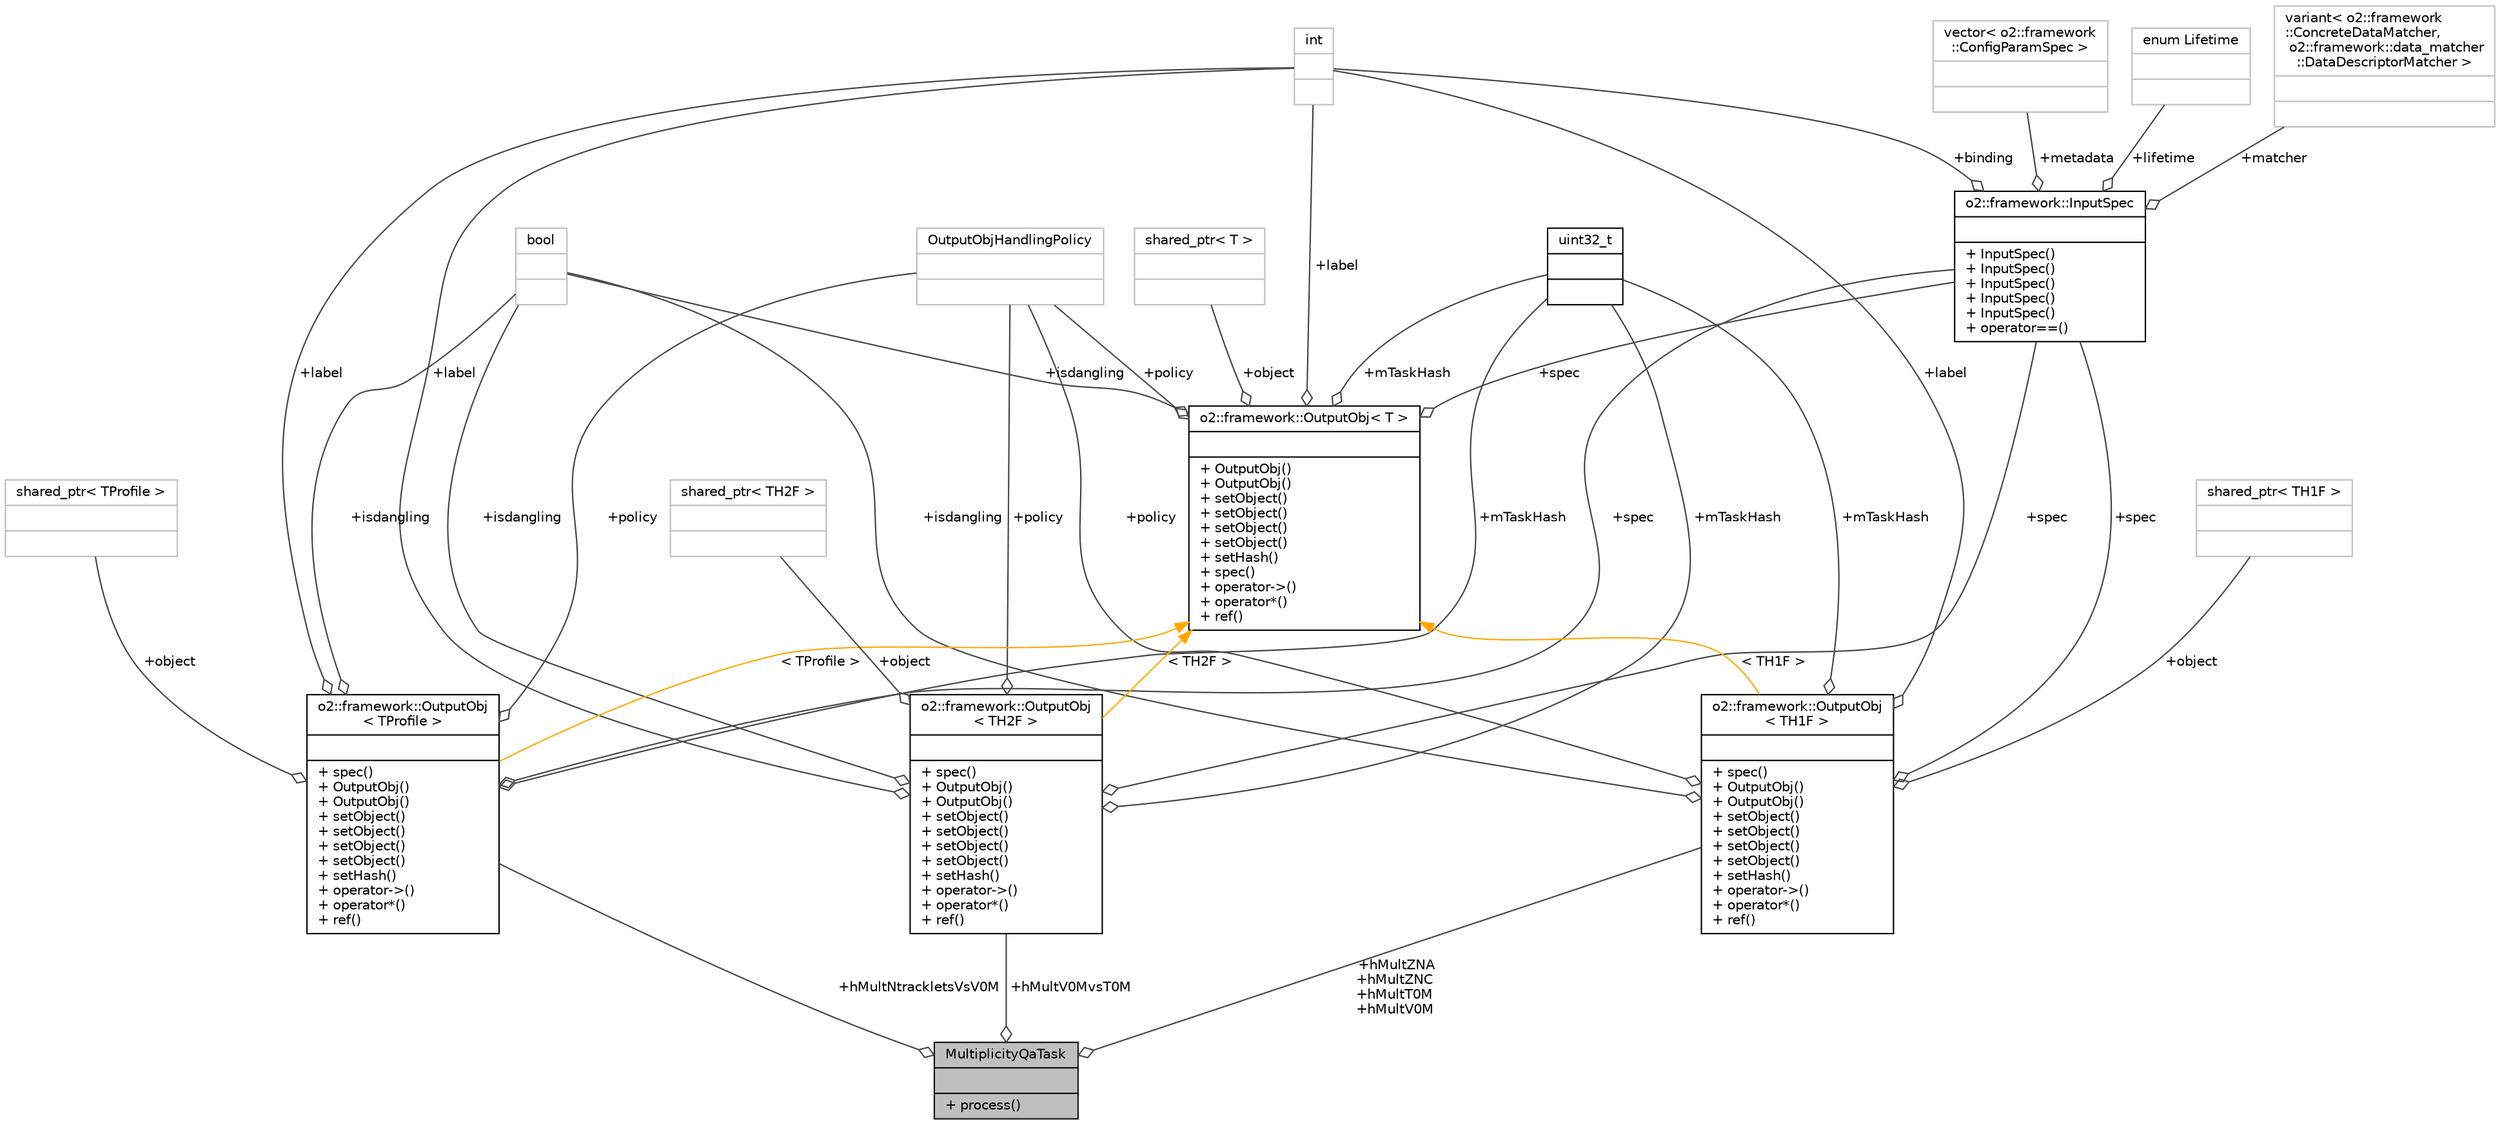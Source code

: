 digraph "MultiplicityQaTask"
{
 // INTERACTIVE_SVG=YES
  bgcolor="transparent";
  edge [fontname="Helvetica",fontsize="10",labelfontname="Helvetica",labelfontsize="10"];
  node [fontname="Helvetica",fontsize="10",shape=record];
  Node1 [label="{MultiplicityQaTask\n||+ process()\l}",height=0.2,width=0.4,color="black", fillcolor="grey75", style="filled", fontcolor="black"];
  Node2 -> Node1 [color="grey25",fontsize="10",style="solid",label=" +hMultNtrackletsVsV0M" ,arrowhead="odiamond",fontname="Helvetica"];
  Node2 [label="{o2::framework::OutputObj\l\< TProfile \>\n||+ spec()\l+ OutputObj()\l+ OutputObj()\l+ setObject()\l+ setObject()\l+ setObject()\l+ setObject()\l+ setHash()\l+ operator-\>()\l+ operator*()\l+ ref()\l}",height=0.2,width=0.4,color="black",URL="$d4/d79/structo2_1_1framework_1_1OutputObj.html"];
  Node3 -> Node2 [color="grey25",fontsize="10",style="solid",label=" +policy" ,arrowhead="odiamond",fontname="Helvetica"];
  Node3 [label="{OutputObjHandlingPolicy\n||}",height=0.2,width=0.4,color="grey75"];
  Node4 -> Node2 [color="grey25",fontsize="10",style="solid",label=" +mTaskHash" ,arrowhead="odiamond",fontname="Helvetica"];
  Node4 [label="{uint32_t\n||}",height=0.2,width=0.4,color="black",URL="$d3/d87/classuint32__t.html"];
  Node5 -> Node2 [color="grey25",fontsize="10",style="solid",label=" +object" ,arrowhead="odiamond",fontname="Helvetica"];
  Node5 [label="{shared_ptr\< TProfile \>\n||}",height=0.2,width=0.4,color="grey75"];
  Node6 -> Node2 [color="grey25",fontsize="10",style="solid",label=" +label" ,arrowhead="odiamond",fontname="Helvetica"];
  Node6 [label="{int\n||}",height=0.2,width=0.4,color="grey75"];
  Node7 -> Node2 [color="grey25",fontsize="10",style="solid",label=" +isdangling" ,arrowhead="odiamond",fontname="Helvetica"];
  Node7 [label="{bool\n||}",height=0.2,width=0.4,color="grey75"];
  Node8 -> Node2 [color="grey25",fontsize="10",style="solid",label=" +spec" ,arrowhead="odiamond",fontname="Helvetica"];
  Node8 [label="{o2::framework::InputSpec\n||+ InputSpec()\l+ InputSpec()\l+ InputSpec()\l+ InputSpec()\l+ InputSpec()\l+ operator==()\l}",height=0.2,width=0.4,color="black",URL="$da/d96/structo2_1_1framework_1_1InputSpec.html"];
  Node9 -> Node8 [color="grey25",fontsize="10",style="solid",label=" +metadata" ,arrowhead="odiamond",fontname="Helvetica"];
  Node9 [label="{vector\< o2::framework\l::ConfigParamSpec \>\n||}",height=0.2,width=0.4,color="grey75"];
  Node10 -> Node8 [color="grey25",fontsize="10",style="solid",label=" +lifetime" ,arrowhead="odiamond",fontname="Helvetica"];
  Node10 [label="{enum Lifetime\n||}",height=0.2,width=0.4,color="grey75"];
  Node11 -> Node8 [color="grey25",fontsize="10",style="solid",label=" +matcher" ,arrowhead="odiamond",fontname="Helvetica"];
  Node11 [label="{variant\< o2::framework\l::ConcreteDataMatcher,\l o2::framework::data_matcher\l::DataDescriptorMatcher \>\n||}",height=0.2,width=0.4,color="grey75"];
  Node6 -> Node8 [color="grey25",fontsize="10",style="solid",label=" +binding" ,arrowhead="odiamond",fontname="Helvetica"];
  Node12 -> Node2 [dir="back",color="orange",fontsize="10",style="solid",label=" \< TProfile \>" ,fontname="Helvetica"];
  Node12 [label="{o2::framework::OutputObj\< T \>\n||+ OutputObj()\l+ OutputObj()\l+ setObject()\l+ setObject()\l+ setObject()\l+ setObject()\l+ setHash()\l+ spec()\l+ operator-\>()\l+ operator*()\l+ ref()\l}",height=0.2,width=0.4,color="black",URL="$d4/d79/structo2_1_1framework_1_1OutputObj.html"];
  Node3 -> Node12 [color="grey25",fontsize="10",style="solid",label=" +policy" ,arrowhead="odiamond",fontname="Helvetica"];
  Node4 -> Node12 [color="grey25",fontsize="10",style="solid",label=" +mTaskHash" ,arrowhead="odiamond",fontname="Helvetica"];
  Node6 -> Node12 [color="grey25",fontsize="10",style="solid",label=" +label" ,arrowhead="odiamond",fontname="Helvetica"];
  Node13 -> Node12 [color="grey25",fontsize="10",style="solid",label=" +object" ,arrowhead="odiamond",fontname="Helvetica"];
  Node13 [label="{shared_ptr\< T \>\n||}",height=0.2,width=0.4,color="grey75"];
  Node7 -> Node12 [color="grey25",fontsize="10",style="solid",label=" +isdangling" ,arrowhead="odiamond",fontname="Helvetica"];
  Node8 -> Node12 [color="grey25",fontsize="10",style="solid",label=" +spec" ,arrowhead="odiamond",fontname="Helvetica"];
  Node14 -> Node1 [color="grey25",fontsize="10",style="solid",label=" +hMultV0MvsT0M" ,arrowhead="odiamond",fontname="Helvetica"];
  Node14 [label="{o2::framework::OutputObj\l\< TH2F \>\n||+ spec()\l+ OutputObj()\l+ OutputObj()\l+ setObject()\l+ setObject()\l+ setObject()\l+ setObject()\l+ setHash()\l+ operator-\>()\l+ operator*()\l+ ref()\l}",height=0.2,width=0.4,color="black",URL="$d4/d79/structo2_1_1framework_1_1OutputObj.html"];
  Node3 -> Node14 [color="grey25",fontsize="10",style="solid",label=" +policy" ,arrowhead="odiamond",fontname="Helvetica"];
  Node4 -> Node14 [color="grey25",fontsize="10",style="solid",label=" +mTaskHash" ,arrowhead="odiamond",fontname="Helvetica"];
  Node6 -> Node14 [color="grey25",fontsize="10",style="solid",label=" +label" ,arrowhead="odiamond",fontname="Helvetica"];
  Node7 -> Node14 [color="grey25",fontsize="10",style="solid",label=" +isdangling" ,arrowhead="odiamond",fontname="Helvetica"];
  Node8 -> Node14 [color="grey25",fontsize="10",style="solid",label=" +spec" ,arrowhead="odiamond",fontname="Helvetica"];
  Node15 -> Node14 [color="grey25",fontsize="10",style="solid",label=" +object" ,arrowhead="odiamond",fontname="Helvetica"];
  Node15 [label="{shared_ptr\< TH2F \>\n||}",height=0.2,width=0.4,color="grey75"];
  Node12 -> Node14 [dir="back",color="orange",fontsize="10",style="solid",label=" \< TH2F \>" ,fontname="Helvetica"];
  Node16 -> Node1 [color="grey25",fontsize="10",style="solid",label=" +hMultZNA\n+hMultZNC\n+hMultT0M\n+hMultV0M" ,arrowhead="odiamond",fontname="Helvetica"];
  Node16 [label="{o2::framework::OutputObj\l\< TH1F \>\n||+ spec()\l+ OutputObj()\l+ OutputObj()\l+ setObject()\l+ setObject()\l+ setObject()\l+ setObject()\l+ setHash()\l+ operator-\>()\l+ operator*()\l+ ref()\l}",height=0.2,width=0.4,color="black",URL="$d4/d79/structo2_1_1framework_1_1OutputObj.html"];
  Node3 -> Node16 [color="grey25",fontsize="10",style="solid",label=" +policy" ,arrowhead="odiamond",fontname="Helvetica"];
  Node4 -> Node16 [color="grey25",fontsize="10",style="solid",label=" +mTaskHash" ,arrowhead="odiamond",fontname="Helvetica"];
  Node6 -> Node16 [color="grey25",fontsize="10",style="solid",label=" +label" ,arrowhead="odiamond",fontname="Helvetica"];
  Node7 -> Node16 [color="grey25",fontsize="10",style="solid",label=" +isdangling" ,arrowhead="odiamond",fontname="Helvetica"];
  Node8 -> Node16 [color="grey25",fontsize="10",style="solid",label=" +spec" ,arrowhead="odiamond",fontname="Helvetica"];
  Node17 -> Node16 [color="grey25",fontsize="10",style="solid",label=" +object" ,arrowhead="odiamond",fontname="Helvetica"];
  Node17 [label="{shared_ptr\< TH1F \>\n||}",height=0.2,width=0.4,color="grey75"];
  Node12 -> Node16 [dir="back",color="orange",fontsize="10",style="solid",label=" \< TH1F \>" ,fontname="Helvetica"];
}
